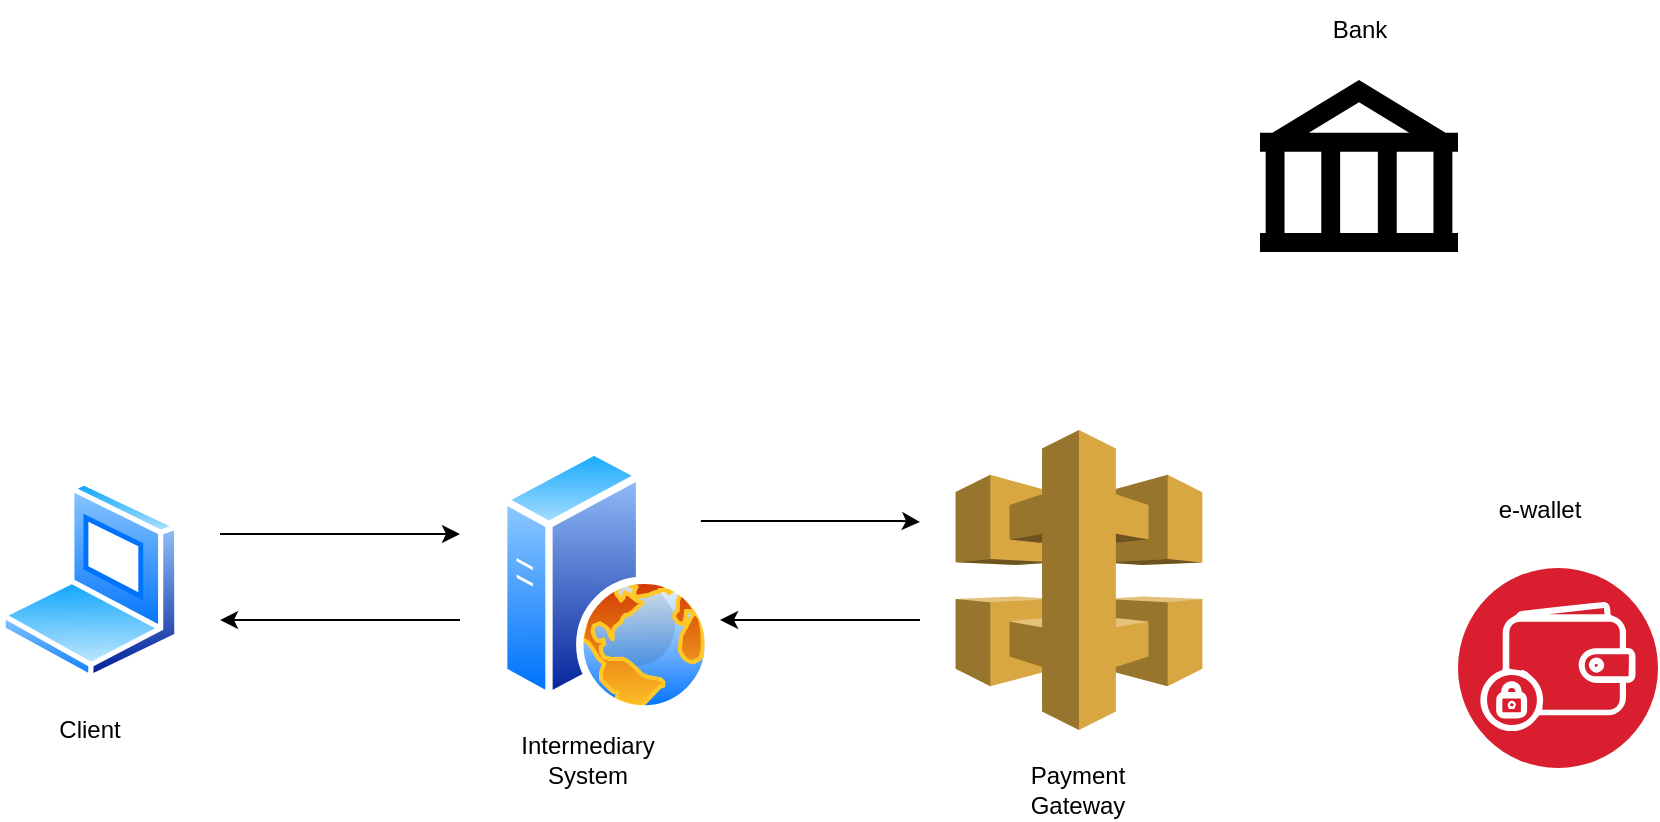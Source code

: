 <mxfile version="23.1.5" type="github">
  <diagram name="Halaman-1" id="dGs4Clej9PPigDJ_YoBb">
    <mxGraphModel dx="1163" dy="690" grid="1" gridSize="10" guides="1" tooltips="1" connect="1" arrows="1" fold="1" page="1" pageScale="1" pageWidth="827" pageHeight="1169" math="0" shadow="0">
      <root>
        <mxCell id="0" />
        <mxCell id="1" parent="0" />
        <mxCell id="l5KLWoDonwK4JVmG3Rjt-6" style="edgeStyle=orthogonalEdgeStyle;rounded=0;orthogonalLoop=1;jettySize=auto;html=1;" parent="1" edge="1">
          <mxGeometry relative="1" as="geometry">
            <mxPoint x="200" y="517" as="sourcePoint" />
            <mxPoint x="320" y="517" as="targetPoint" />
            <Array as="points">
              <mxPoint x="210" y="517" />
              <mxPoint x="210" y="517" />
            </Array>
          </mxGeometry>
        </mxCell>
        <mxCell id="l5KLWoDonwK4JVmG3Rjt-1" value="" style="image;aspect=fixed;perimeter=ellipsePerimeter;html=1;align=center;shadow=0;dashed=0;spacingTop=3;image=img/lib/active_directory/laptop_client.svg;" parent="1" vertex="1">
          <mxGeometry x="90" y="490" width="90" height="100" as="geometry" />
        </mxCell>
        <mxCell id="l5KLWoDonwK4JVmG3Rjt-7" style="edgeStyle=orthogonalEdgeStyle;rounded=0;orthogonalLoop=1;jettySize=auto;html=1;exitX=1;exitY=0.25;exitDx=0;exitDy=0;" parent="1" source="l5KLWoDonwK4JVmG3Rjt-2" edge="1">
          <mxGeometry relative="1" as="geometry">
            <mxPoint x="550" y="511" as="targetPoint" />
            <Array as="points">
              <mxPoint x="540" y="511" />
              <mxPoint x="540" y="511" />
            </Array>
          </mxGeometry>
        </mxCell>
        <mxCell id="l5KLWoDonwK4JVmG3Rjt-2" value="" style="image;aspect=fixed;perimeter=ellipsePerimeter;html=1;align=center;shadow=0;dashed=0;spacingTop=3;image=img/lib/active_directory/web_server.svg;" parent="1" vertex="1">
          <mxGeometry x="340" y="473.75" width="106" height="132.5" as="geometry" />
        </mxCell>
        <mxCell id="l5KLWoDonwK4JVmG3Rjt-3" value="" style="outlineConnect=0;dashed=0;verticalLabelPosition=bottom;verticalAlign=top;align=center;html=1;shape=mxgraph.aws3.api_gateway;fillColor=#D9A741;gradientColor=none;" parent="1" vertex="1">
          <mxGeometry x="567.8" y="465" width="123.39" height="150" as="geometry" />
        </mxCell>
        <mxCell id="l5KLWoDonwK4JVmG3Rjt-5" value="" style="shape=mxgraph.signs.travel.bank;html=1;pointerEvents=1;fillColor=#000000;strokeColor=none;verticalLabelPosition=bottom;verticalAlign=top;align=center;" parent="1" vertex="1">
          <mxGeometry x="720" y="290" width="99" height="86" as="geometry" />
        </mxCell>
        <mxCell id="l5KLWoDonwK4JVmG3Rjt-10" style="edgeStyle=orthogonalEdgeStyle;rounded=0;orthogonalLoop=1;jettySize=auto;html=1;endArrow=none;endFill=0;startArrow=classic;startFill=1;" parent="1" edge="1">
          <mxGeometry relative="1" as="geometry">
            <mxPoint x="450" y="560" as="sourcePoint" />
            <mxPoint x="550" y="560" as="targetPoint" />
            <Array as="points">
              <mxPoint x="540" y="560" />
              <mxPoint x="540" y="560" />
            </Array>
          </mxGeometry>
        </mxCell>
        <mxCell id="l5KLWoDonwK4JVmG3Rjt-11" style="edgeStyle=orthogonalEdgeStyle;rounded=0;orthogonalLoop=1;jettySize=auto;html=1;endArrow=none;endFill=0;startArrow=classic;startFill=1;" parent="1" edge="1">
          <mxGeometry relative="1" as="geometry">
            <mxPoint x="200" y="560.03" as="sourcePoint" />
            <mxPoint x="320" y="560.03" as="targetPoint" />
            <Array as="points">
              <mxPoint x="210" y="560.03" />
              <mxPoint x="210" y="560.03" />
            </Array>
          </mxGeometry>
        </mxCell>
        <mxCell id="l5KLWoDonwK4JVmG3Rjt-13" value="Client" style="text;html=1;align=center;verticalAlign=middle;whiteSpace=wrap;rounded=0;" parent="1" vertex="1">
          <mxGeometry x="105" y="600" width="60" height="30" as="geometry" />
        </mxCell>
        <mxCell id="l5KLWoDonwK4JVmG3Rjt-14" value="Intermediary System" style="text;html=1;align=center;verticalAlign=middle;whiteSpace=wrap;rounded=0;" parent="1" vertex="1">
          <mxGeometry x="354" y="615" width="60" height="30" as="geometry" />
        </mxCell>
        <mxCell id="l5KLWoDonwK4JVmG3Rjt-15" value="Payment Gateway" style="text;html=1;align=center;verticalAlign=middle;whiteSpace=wrap;rounded=0;" parent="1" vertex="1">
          <mxGeometry x="599.49" y="630" width="60" height="30" as="geometry" />
        </mxCell>
        <mxCell id="l5KLWoDonwK4JVmG3Rjt-16" value="Bank" style="text;html=1;align=center;verticalAlign=middle;whiteSpace=wrap;rounded=0;" parent="1" vertex="1">
          <mxGeometry x="739.5" y="250" width="60" height="30" as="geometry" />
        </mxCell>
        <mxCell id="Asl8gRFtfQNox5waoNIM-1" value="" style="image;aspect=fixed;perimeter=ellipsePerimeter;html=1;align=center;shadow=0;dashed=0;fontColor=#4277BB;labelBackgroundColor=default;fontSize=12;spacingTop=3;image=img/lib/ibm/blockchain/wallet.svg;" vertex="1" parent="1">
          <mxGeometry x="819" y="534" width="100" height="100" as="geometry" />
        </mxCell>
        <mxCell id="Asl8gRFtfQNox5waoNIM-2" value="e-wallet" style="text;html=1;align=center;verticalAlign=middle;whiteSpace=wrap;rounded=0;" vertex="1" parent="1">
          <mxGeometry x="830" y="490" width="60" height="30" as="geometry" />
        </mxCell>
      </root>
    </mxGraphModel>
  </diagram>
</mxfile>
